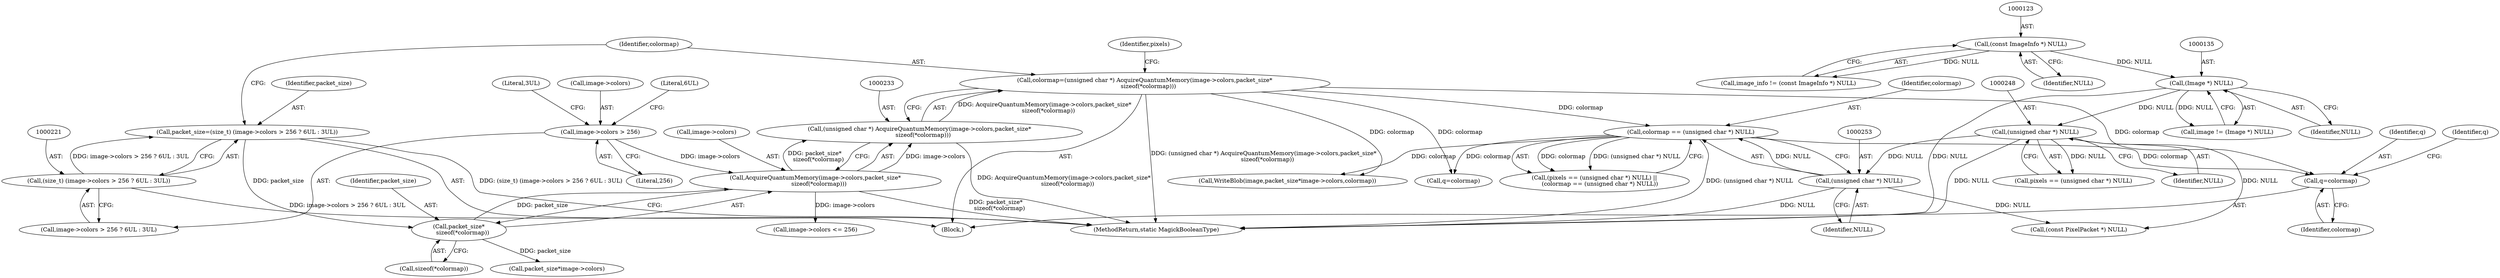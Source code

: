 digraph "0_ImageMagick_10b3823a7619ed22d42764733eb052c4159bc8c1@pointer" {
"1000258" [label="(Call,q=colormap)"];
"1000250" [label="(Call,colormap == (unsigned char *) NULL)"];
"1000230" [label="(Call,colormap=(unsigned char *) AcquireQuantumMemory(image->colors,packet_size*\n    sizeof(*colormap)))"];
"1000232" [label="(Call,(unsigned char *) AcquireQuantumMemory(image->colors,packet_size*\n    sizeof(*colormap)))"];
"1000234" [label="(Call,AcquireQuantumMemory(image->colors,packet_size*\n    sizeof(*colormap)))"];
"1000223" [label="(Call,image->colors > 256)"];
"1000238" [label="(Call,packet_size*\n    sizeof(*colormap))"];
"1000218" [label="(Call,packet_size=(size_t) (image->colors > 256 ? 6UL : 3UL))"];
"1000220" [label="(Call,(size_t) (image->colors > 256 ? 6UL : 3UL))"];
"1000252" [label="(Call,(unsigned char *) NULL)"];
"1000247" [label="(Call,(unsigned char *) NULL)"];
"1000134" [label="(Call,(Image *) NULL)"];
"1000122" [label="(Call,(const ImageInfo *) NULL)"];
"1000260" [label="(Identifier,colormap)"];
"1000259" [label="(Identifier,q)"];
"1000251" [label="(Identifier,colormap)"];
"1000234" [label="(Call,AcquireQuantumMemory(image->colors,packet_size*\n    sizeof(*colormap)))"];
"1000265" [label="(Call,image->colors <= 256)"];
"1000240" [label="(Call,sizeof(*colormap))"];
"1000254" [label="(Identifier,NULL)"];
"1000230" [label="(Call,colormap=(unsigned char *) AcquireQuantumMemory(image->colors,packet_size*\n    sizeof(*colormap)))"];
"1000249" [label="(Identifier,NULL)"];
"1000484" [label="(Call,(const PixelPacket *) NULL)"];
"1000262" [label="(Identifier,q)"];
"1000258" [label="(Call,q=colormap)"];
"1000220" [label="(Call,(size_t) (image->colors > 256 ? 6UL : 3UL))"];
"1000441" [label="(Call,packet_size*image->colors)"];
"1000224" [label="(Call,image->colors)"];
"1000252" [label="(Call,(unsigned char *) NULL)"];
"1000235" [label="(Call,image->colors)"];
"1000228" [label="(Literal,6UL)"];
"1000239" [label="(Identifier,packet_size)"];
"1000134" [label="(Call,(Image *) NULL)"];
"1000132" [label="(Call,image != (Image *) NULL)"];
"1000136" [label="(Identifier,NULL)"];
"1000124" [label="(Identifier,NULL)"];
"1000246" [label="(Identifier,pixels)"];
"1000120" [label="(Call,image_info != (const ImageInfo *) NULL)"];
"1000223" [label="(Call,image->colors > 256)"];
"1000122" [label="(Call,(const ImageInfo *) NULL)"];
"1000229" [label="(Literal,3UL)"];
"1000244" [label="(Call,(pixels == (unsigned char *) NULL) ||\n      (colormap == (unsigned char *) NULL))"];
"1000231" [label="(Identifier,colormap)"];
"1000222" [label="(Call,image->colors > 256 ? 6UL : 3UL)"];
"1000247" [label="(Call,(unsigned char *) NULL)"];
"1000219" [label="(Identifier,packet_size)"];
"1000238" [label="(Call,packet_size*\n    sizeof(*colormap))"];
"1000107" [label="(Block,)"];
"1000261" [label="(Call,q=colormap)"];
"1000232" [label="(Call,(unsigned char *) AcquireQuantumMemory(image->colors,packet_size*\n    sizeof(*colormap)))"];
"1000250" [label="(Call,colormap == (unsigned char *) NULL)"];
"1000218" [label="(Call,packet_size=(size_t) (image->colors > 256 ? 6UL : 3UL))"];
"1000561" [label="(MethodReturn,static MagickBooleanType)"];
"1000227" [label="(Literal,256)"];
"1000439" [label="(Call,WriteBlob(image,packet_size*image->colors,colormap))"];
"1000245" [label="(Call,pixels == (unsigned char *) NULL)"];
"1000258" -> "1000107"  [label="AST: "];
"1000258" -> "1000260"  [label="CFG: "];
"1000259" -> "1000258"  [label="AST: "];
"1000260" -> "1000258"  [label="AST: "];
"1000262" -> "1000258"  [label="CFG: "];
"1000250" -> "1000258"  [label="DDG: colormap"];
"1000230" -> "1000258"  [label="DDG: colormap"];
"1000250" -> "1000244"  [label="AST: "];
"1000250" -> "1000252"  [label="CFG: "];
"1000251" -> "1000250"  [label="AST: "];
"1000252" -> "1000250"  [label="AST: "];
"1000244" -> "1000250"  [label="CFG: "];
"1000250" -> "1000561"  [label="DDG: (unsigned char *) NULL"];
"1000250" -> "1000244"  [label="DDG: colormap"];
"1000250" -> "1000244"  [label="DDG: (unsigned char *) NULL"];
"1000230" -> "1000250"  [label="DDG: colormap"];
"1000252" -> "1000250"  [label="DDG: NULL"];
"1000250" -> "1000261"  [label="DDG: colormap"];
"1000250" -> "1000439"  [label="DDG: colormap"];
"1000230" -> "1000107"  [label="AST: "];
"1000230" -> "1000232"  [label="CFG: "];
"1000231" -> "1000230"  [label="AST: "];
"1000232" -> "1000230"  [label="AST: "];
"1000246" -> "1000230"  [label="CFG: "];
"1000230" -> "1000561"  [label="DDG: (unsigned char *) AcquireQuantumMemory(image->colors,packet_size*\n    sizeof(*colormap))"];
"1000232" -> "1000230"  [label="DDG: AcquireQuantumMemory(image->colors,packet_size*\n    sizeof(*colormap))"];
"1000230" -> "1000261"  [label="DDG: colormap"];
"1000230" -> "1000439"  [label="DDG: colormap"];
"1000232" -> "1000234"  [label="CFG: "];
"1000233" -> "1000232"  [label="AST: "];
"1000234" -> "1000232"  [label="AST: "];
"1000232" -> "1000561"  [label="DDG: AcquireQuantumMemory(image->colors,packet_size*\n    sizeof(*colormap))"];
"1000234" -> "1000232"  [label="DDG: image->colors"];
"1000234" -> "1000232"  [label="DDG: packet_size*\n    sizeof(*colormap)"];
"1000234" -> "1000238"  [label="CFG: "];
"1000235" -> "1000234"  [label="AST: "];
"1000238" -> "1000234"  [label="AST: "];
"1000234" -> "1000561"  [label="DDG: packet_size*\n    sizeof(*colormap)"];
"1000223" -> "1000234"  [label="DDG: image->colors"];
"1000238" -> "1000234"  [label="DDG: packet_size"];
"1000234" -> "1000265"  [label="DDG: image->colors"];
"1000223" -> "1000222"  [label="AST: "];
"1000223" -> "1000227"  [label="CFG: "];
"1000224" -> "1000223"  [label="AST: "];
"1000227" -> "1000223"  [label="AST: "];
"1000228" -> "1000223"  [label="CFG: "];
"1000229" -> "1000223"  [label="CFG: "];
"1000238" -> "1000240"  [label="CFG: "];
"1000239" -> "1000238"  [label="AST: "];
"1000240" -> "1000238"  [label="AST: "];
"1000218" -> "1000238"  [label="DDG: packet_size"];
"1000238" -> "1000441"  [label="DDG: packet_size"];
"1000218" -> "1000107"  [label="AST: "];
"1000218" -> "1000220"  [label="CFG: "];
"1000219" -> "1000218"  [label="AST: "];
"1000220" -> "1000218"  [label="AST: "];
"1000231" -> "1000218"  [label="CFG: "];
"1000218" -> "1000561"  [label="DDG: (size_t) (image->colors > 256 ? 6UL : 3UL)"];
"1000220" -> "1000218"  [label="DDG: image->colors > 256 ? 6UL : 3UL"];
"1000220" -> "1000222"  [label="CFG: "];
"1000221" -> "1000220"  [label="AST: "];
"1000222" -> "1000220"  [label="AST: "];
"1000220" -> "1000561"  [label="DDG: image->colors > 256 ? 6UL : 3UL"];
"1000252" -> "1000254"  [label="CFG: "];
"1000253" -> "1000252"  [label="AST: "];
"1000254" -> "1000252"  [label="AST: "];
"1000252" -> "1000561"  [label="DDG: NULL"];
"1000247" -> "1000252"  [label="DDG: NULL"];
"1000252" -> "1000484"  [label="DDG: NULL"];
"1000247" -> "1000245"  [label="AST: "];
"1000247" -> "1000249"  [label="CFG: "];
"1000248" -> "1000247"  [label="AST: "];
"1000249" -> "1000247"  [label="AST: "];
"1000245" -> "1000247"  [label="CFG: "];
"1000247" -> "1000561"  [label="DDG: NULL"];
"1000247" -> "1000245"  [label="DDG: NULL"];
"1000134" -> "1000247"  [label="DDG: NULL"];
"1000247" -> "1000484"  [label="DDG: NULL"];
"1000134" -> "1000132"  [label="AST: "];
"1000134" -> "1000136"  [label="CFG: "];
"1000135" -> "1000134"  [label="AST: "];
"1000136" -> "1000134"  [label="AST: "];
"1000132" -> "1000134"  [label="CFG: "];
"1000134" -> "1000561"  [label="DDG: NULL"];
"1000134" -> "1000132"  [label="DDG: NULL"];
"1000122" -> "1000134"  [label="DDG: NULL"];
"1000122" -> "1000120"  [label="AST: "];
"1000122" -> "1000124"  [label="CFG: "];
"1000123" -> "1000122"  [label="AST: "];
"1000124" -> "1000122"  [label="AST: "];
"1000120" -> "1000122"  [label="CFG: "];
"1000122" -> "1000120"  [label="DDG: NULL"];
}

